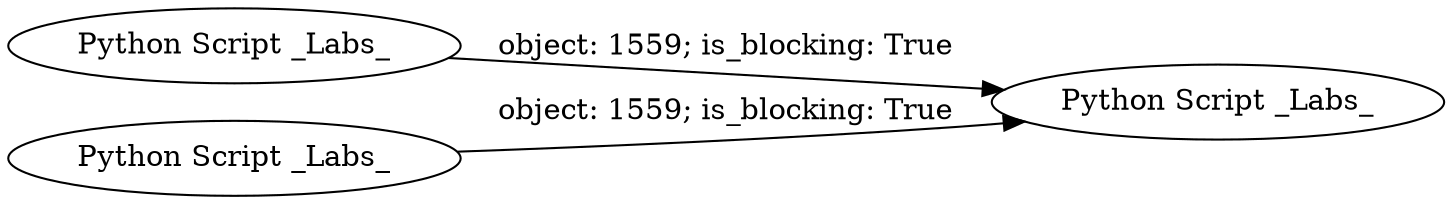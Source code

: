 digraph {
	"-8750974773694936456_1" [label="Python Script _Labs_"]
	"-8750974773694936456_2" [label="Python Script _Labs_"]
	"-8750974773694936456_3" [label="Python Script _Labs_"]
	"-8750974773694936456_1" -> "-8750974773694936456_3" [label="object: 1559; is_blocking: True"]
	"-8750974773694936456_2" -> "-8750974773694936456_3" [label="object: 1559; is_blocking: True"]
	rankdir=LR
}
